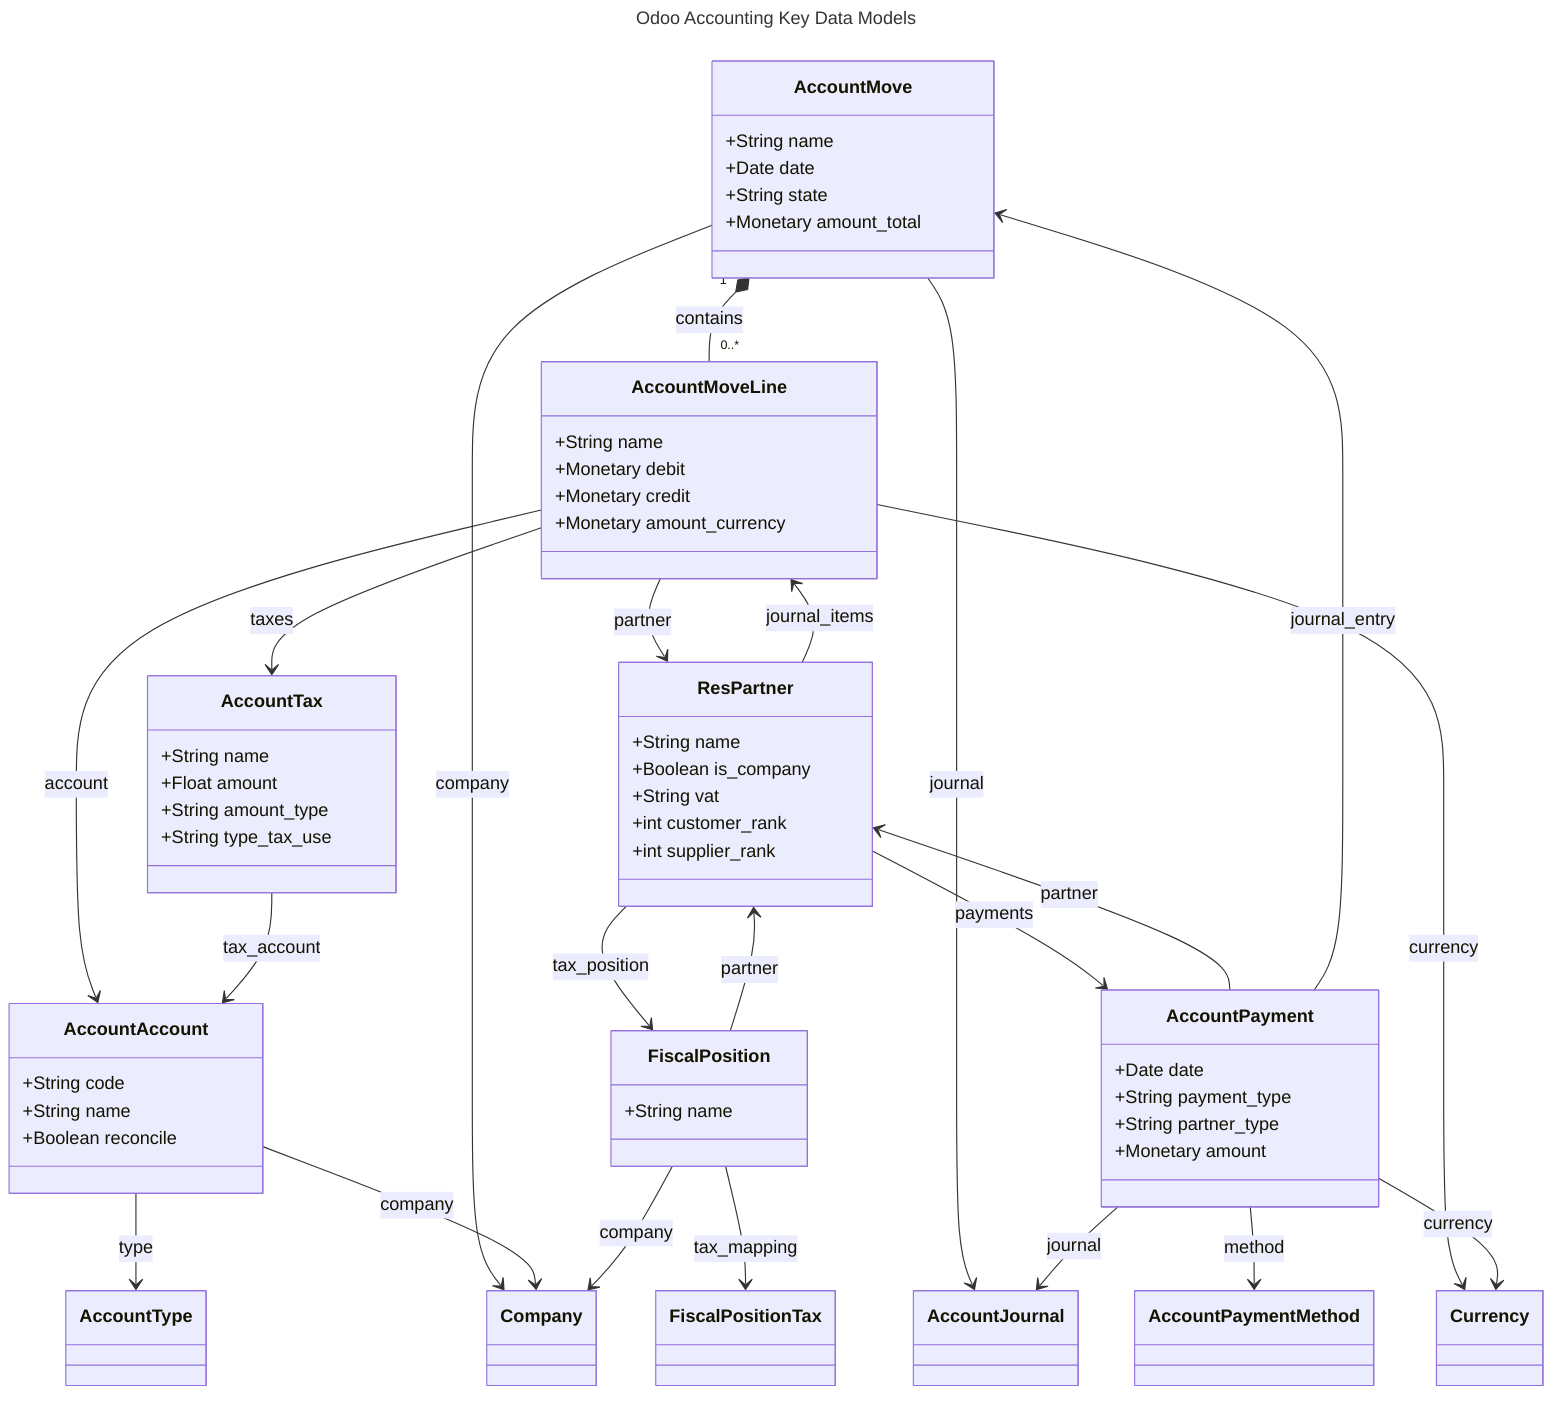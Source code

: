 ---
title: Odoo Accounting Key Data Models
---
classDiagram

    %% Relationships
    AccountMove "1" *-- "0..*" AccountMoveLine : contains
    AccountMove --> AccountJournal : journal
    AccountMove --> Company : company

    AccountMoveLine --> AccountAccount : account
    AccountMoveLine --> ResPartner : partner
    AccountMoveLine --> Currency : currency
    AccountMoveLine --> AccountTax : taxes

    AccountAccount --> AccountType : type
    AccountAccount --> Company : company

    AccountPayment --> ResPartner : partner
    AccountPayment --> AccountJournal : journal
    AccountPayment --> AccountPaymentMethod : method
    AccountPayment --> AccountMove : journal_entry
    AccountPayment --> Currency : currency

    AccountTax --> AccountAccount : tax_account

    FiscalPosition --> Company : company
    FiscalPosition --> ResPartner : partner
    FiscalPosition --> FiscalPositionTax : tax_mapping

    ResPartner --> FiscalPosition : tax_position
    ResPartner --> AccountMoveLine : journal_items
    ResPartner --> AccountPayment : payments

    %% Class Definitions

    %% Journal Entry (account.move)
    class AccountMove {
        +String name
        +Date date
        +String state
        +Monetary amount_total
    }

    %% Journal Line (account.move.line)
    class AccountMoveLine {
        +String name
        +Monetary debit
        +Monetary credit
        +Monetary amount_currency
    }

    %% Chart of Account (account.account)
    class AccountAccount {
        +String code
        +String name
        +Boolean reconcile
    }

    %% Payment Entry (account.payment)
    class AccountPayment {
        +Date date
        +String payment_type
        +String partner_type
        +Monetary amount
    }

    %% Tax Rule (account.tax)
    class AccountTax {
        +String name
        +Float amount
        +String amount_type
        +String type_tax_use
    }

    %% Fiscal Position Mapping (account.fiscal.position)
    class FiscalPosition {
        +String name
    }

    %% Partner (res.partner)
    class ResPartner {
        +String name
        +Boolean is_company
        +String vat
        +int customer_rank
        +int supplier_rank
    }

    %% External / referenced models
    class AccountJournal
    class AccountPaymentMethod
    class AccountType
    class Company
    class Currency
    class FiscalPositionTax